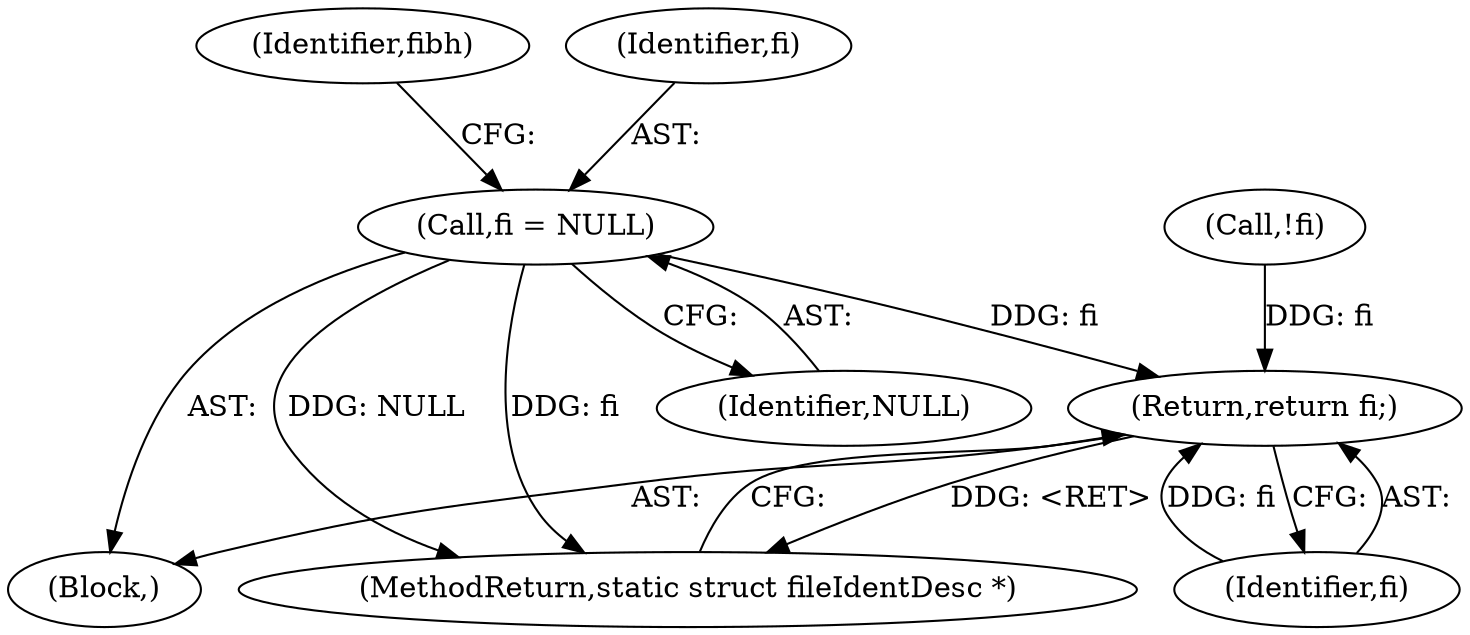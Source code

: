 digraph "0_linux_0e5cc9a40ada6046e6bc3bdfcd0c0d7e4b706b14_0@pointer" {
"1000483" [label="(Call,fi = NULL)"];
"1000509" [label="(Return,return fi;)"];
"1000511" [label="(MethodReturn,static struct fileIdentDesc *)"];
"1000510" [label="(Identifier,fi)"];
"1000323" [label="(Call,!fi)"];
"1000106" [label="(Block,)"];
"1000509" [label="(Return,return fi;)"];
"1000483" [label="(Call,fi = NULL)"];
"1000489" [label="(Identifier,fibh)"];
"1000484" [label="(Identifier,fi)"];
"1000485" [label="(Identifier,NULL)"];
"1000483" -> "1000106"  [label="AST: "];
"1000483" -> "1000485"  [label="CFG: "];
"1000484" -> "1000483"  [label="AST: "];
"1000485" -> "1000483"  [label="AST: "];
"1000489" -> "1000483"  [label="CFG: "];
"1000483" -> "1000511"  [label="DDG: NULL"];
"1000483" -> "1000511"  [label="DDG: fi"];
"1000483" -> "1000509"  [label="DDG: fi"];
"1000509" -> "1000106"  [label="AST: "];
"1000509" -> "1000510"  [label="CFG: "];
"1000510" -> "1000509"  [label="AST: "];
"1000511" -> "1000509"  [label="CFG: "];
"1000509" -> "1000511"  [label="DDG: <RET>"];
"1000510" -> "1000509"  [label="DDG: fi"];
"1000323" -> "1000509"  [label="DDG: fi"];
}
